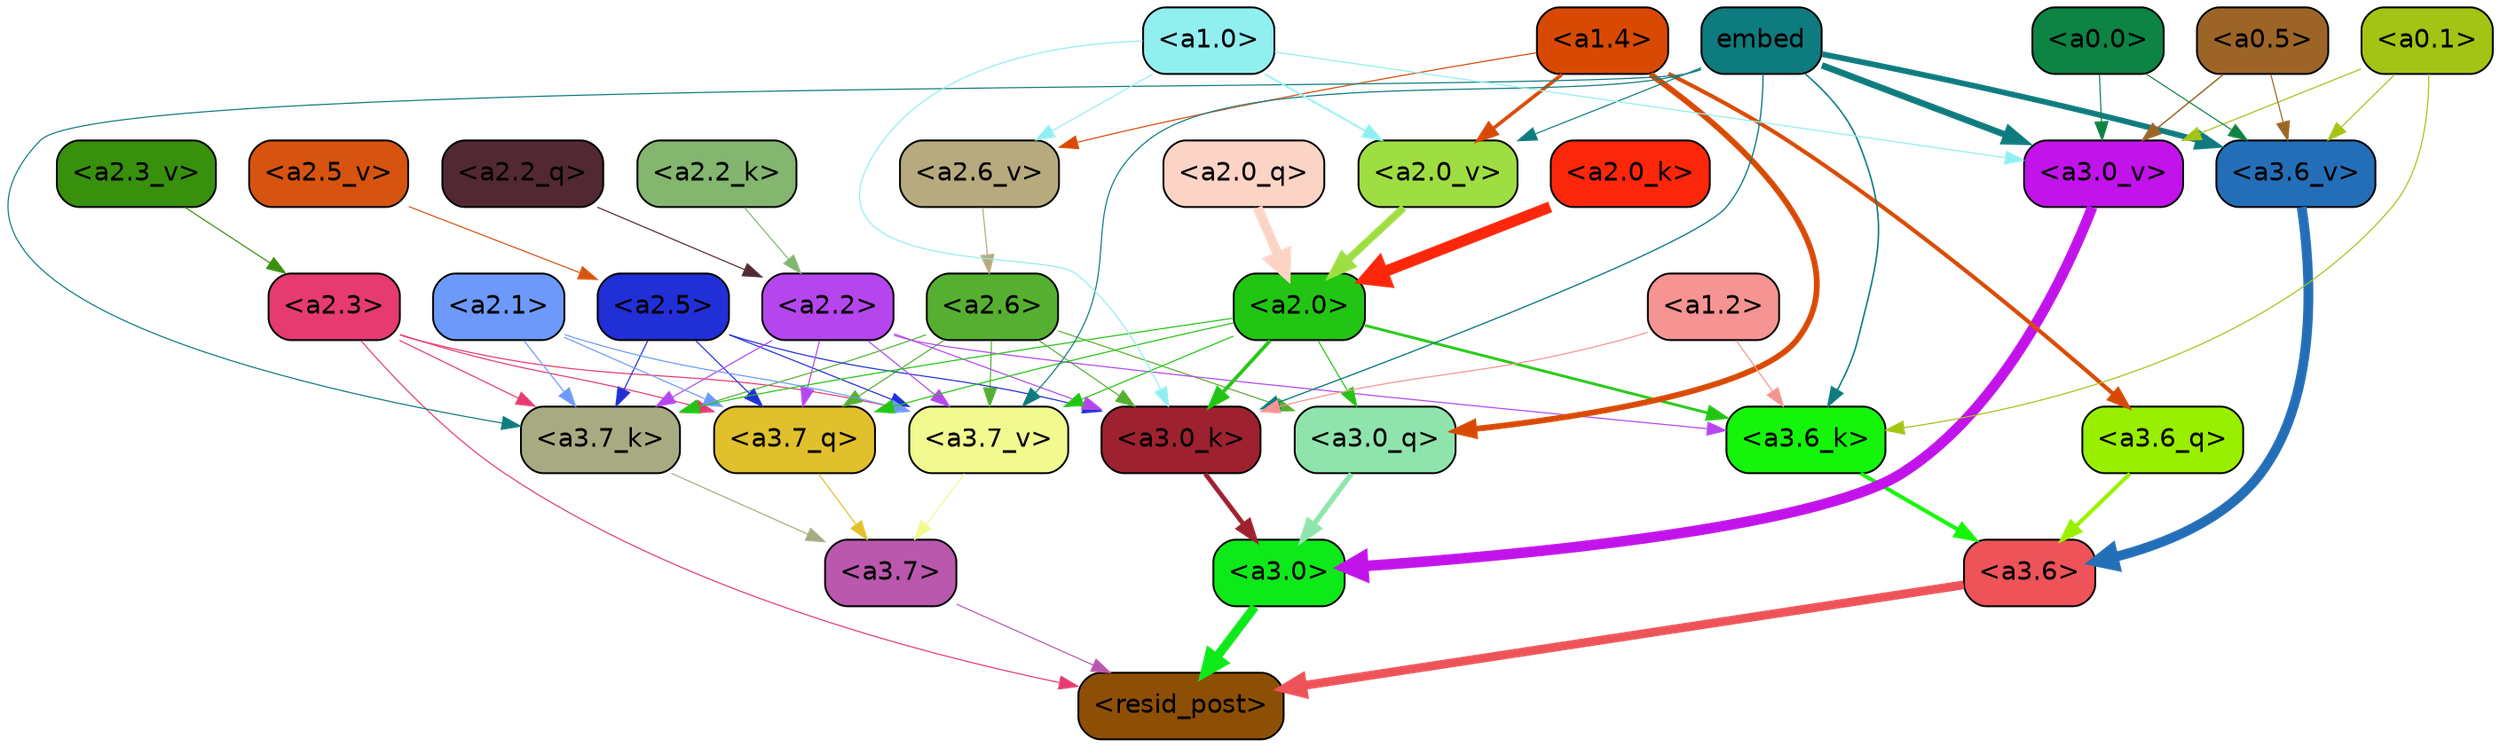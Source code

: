 strict digraph "" {
	graph [bgcolor=transparent,
		layout=dot,
		overlap=false,
		splines=true
	];
	"<a3.7>"	[color=black,
		fillcolor="#b958ad",
		fontname=Helvetica,
		shape=box,
		style="filled, rounded"];
	"<resid_post>"	[color=black,
		fillcolor="#8d4f06",
		fontname=Helvetica,
		shape=box,
		style="filled, rounded"];
	"<a3.7>" -> "<resid_post>"	[color="#b958ad",
		penwidth=0.6];
	"<a3.6>"	[color=black,
		fillcolor="#ed5359",
		fontname=Helvetica,
		shape=box,
		style="filled, rounded"];
	"<a3.6>" -> "<resid_post>"	[color="#ed5359",
		penwidth=4.7534414529800415];
	"<a3.0>"	[color=black,
		fillcolor="#0ee919",
		fontname=Helvetica,
		shape=box,
		style="filled, rounded"];
	"<a3.0>" -> "<resid_post>"	[color="#0ee919",
		penwidth=4.898576855659485];
	"<a2.3>"	[color=black,
		fillcolor="#e63b70",
		fontname=Helvetica,
		shape=box,
		style="filled, rounded"];
	"<a2.3>" -> "<resid_post>"	[color="#e63b70",
		penwidth=0.6];
	"<a3.7_q>"	[color=black,
		fillcolor="#e0c02c",
		fontname=Helvetica,
		shape=box,
		style="filled, rounded"];
	"<a2.3>" -> "<a3.7_q>"	[color="#e63b70",
		penwidth=0.6];
	"<a3.7_k>"	[color=black,
		fillcolor="#a8aa82",
		fontname=Helvetica,
		shape=box,
		style="filled, rounded"];
	"<a2.3>" -> "<a3.7_k>"	[color="#e63b70",
		penwidth=0.6];
	"<a3.7_v>"	[color=black,
		fillcolor="#f1f98f",
		fontname=Helvetica,
		shape=box,
		style="filled, rounded"];
	"<a2.3>" -> "<a3.7_v>"	[color="#e63b70",
		penwidth=0.6];
	"<a3.7_q>" -> "<a3.7>"	[color="#e0c02c",
		penwidth=0.6];
	"<a3.6_q>"	[color=black,
		fillcolor="#98f000",
		fontname=Helvetica,
		shape=box,
		style="filled, rounded"];
	"<a3.6_q>" -> "<a3.6>"	[color="#98f000",
		penwidth=2.160832464694977];
	"<a3.0_q>"	[color=black,
		fillcolor="#8fe4ad",
		fontname=Helvetica,
		shape=box,
		style="filled, rounded"];
	"<a3.0_q>" -> "<a3.0>"	[color="#8fe4ad",
		penwidth=2.870753765106201];
	"<a3.7_k>" -> "<a3.7>"	[color="#a8aa82",
		penwidth=0.6];
	"<a3.6_k>"	[color=black,
		fillcolor="#15f40b",
		fontname=Helvetica,
		shape=box,
		style="filled, rounded"];
	"<a3.6_k>" -> "<a3.6>"	[color="#15f40b",
		penwidth=2.13908451795578];
	"<a3.0_k>"	[color=black,
		fillcolor="#9e2130",
		fontname=Helvetica,
		shape=box,
		style="filled, rounded"];
	"<a3.0_k>" -> "<a3.0>"	[color="#9e2130",
		penwidth=2.520303964614868];
	"<a3.7_v>" -> "<a3.7>"	[color="#f1f98f",
		penwidth=0.6];
	"<a3.6_v>"	[color=black,
		fillcolor="#246eb8",
		fontname=Helvetica,
		shape=box,
		style="filled, rounded"];
	"<a3.6_v>" -> "<a3.6>"	[color="#246eb8",
		penwidth=5.297133803367615];
	"<a3.0_v>"	[color=black,
		fillcolor="#c113ea",
		fontname=Helvetica,
		shape=box,
		style="filled, rounded"];
	"<a3.0_v>" -> "<a3.0>"	[color="#c113ea",
		penwidth=5.680712580680847];
	"<a2.6>"	[color=black,
		fillcolor="#56af30",
		fontname=Helvetica,
		shape=box,
		style="filled, rounded"];
	"<a2.6>" -> "<a3.7_q>"	[color="#56af30",
		penwidth=0.6];
	"<a2.6>" -> "<a3.0_q>"	[color="#56af30",
		penwidth=0.6];
	"<a2.6>" -> "<a3.7_k>"	[color="#56af30",
		penwidth=0.6];
	"<a2.6>" -> "<a3.0_k>"	[color="#56af30",
		penwidth=0.6];
	"<a2.6>" -> "<a3.7_v>"	[color="#56af30",
		penwidth=0.6];
	"<a2.5>"	[color=black,
		fillcolor="#212fd7",
		fontname=Helvetica,
		shape=box,
		style="filled, rounded"];
	"<a2.5>" -> "<a3.7_q>"	[color="#212fd7",
		penwidth=0.6];
	"<a2.5>" -> "<a3.7_k>"	[color="#212fd7",
		penwidth=0.6];
	"<a2.5>" -> "<a3.0_k>"	[color="#212fd7",
		penwidth=0.6];
	"<a2.5>" -> "<a3.7_v>"	[color="#212fd7",
		penwidth=0.6];
	"<a2.2>"	[color=black,
		fillcolor="#b546ee",
		fontname=Helvetica,
		shape=box,
		style="filled, rounded"];
	"<a2.2>" -> "<a3.7_q>"	[color="#b546ee",
		penwidth=0.6];
	"<a2.2>" -> "<a3.7_k>"	[color="#b546ee",
		penwidth=0.6];
	"<a2.2>" -> "<a3.6_k>"	[color="#b546ee",
		penwidth=0.6];
	"<a2.2>" -> "<a3.0_k>"	[color="#b546ee",
		penwidth=0.6];
	"<a2.2>" -> "<a3.7_v>"	[color="#b546ee",
		penwidth=0.6];
	"<a2.1>"	[color=black,
		fillcolor="#6d9afa",
		fontname=Helvetica,
		shape=box,
		style="filled, rounded"];
	"<a2.1>" -> "<a3.7_q>"	[color="#6d9afa",
		penwidth=0.6];
	"<a2.1>" -> "<a3.7_k>"	[color="#6d9afa",
		penwidth=0.6];
	"<a2.1>" -> "<a3.7_v>"	[color="#6d9afa",
		penwidth=0.6];
	"<a2.0>"	[color=black,
		fillcolor="#22c513",
		fontname=Helvetica,
		shape=box,
		style="filled, rounded"];
	"<a2.0>" -> "<a3.7_q>"	[color="#22c513",
		penwidth=0.6];
	"<a2.0>" -> "<a3.0_q>"	[color="#22c513",
		penwidth=0.6];
	"<a2.0>" -> "<a3.7_k>"	[color="#22c513",
		penwidth=0.6];
	"<a2.0>" -> "<a3.6_k>"	[color="#22c513",
		penwidth=1.4807794839143753];
	"<a2.0>" -> "<a3.0_k>"	[color="#22c513",
		penwidth=1.9436544477939606];
	"<a2.0>" -> "<a3.7_v>"	[color="#22c513",
		penwidth=0.6];
	"<a1.4>"	[color=black,
		fillcolor="#d84a04",
		fontname=Helvetica,
		shape=box,
		style="filled, rounded"];
	"<a1.4>" -> "<a3.6_q>"	[color="#d84a04",
		penwidth=2.1635248363018036];
	"<a1.4>" -> "<a3.0_q>"	[color="#d84a04",
		penwidth=3.1362746953964233];
	"<a2.6_v>"	[color=black,
		fillcolor="#b7aa7f",
		fontname=Helvetica,
		shape=box,
		style="filled, rounded"];
	"<a1.4>" -> "<a2.6_v>"	[color="#d84a04",
		penwidth=0.6];
	"<a2.0_v>"	[color=black,
		fillcolor="#9fde42",
		fontname=Helvetica,
		shape=box,
		style="filled, rounded"];
	"<a1.4>" -> "<a2.0_v>"	[color="#d84a04",
		penwidth=1.9271827340126038];
	embed	[color=black,
		fillcolor="#0e7b7e",
		fontname=Helvetica,
		shape=box,
		style="filled, rounded"];
	embed -> "<a3.7_k>"	[color="#0e7b7e",
		penwidth=0.6];
	embed -> "<a3.6_k>"	[color="#0e7b7e",
		penwidth=0.8202246725559235];
	embed -> "<a3.0_k>"	[color="#0e7b7e",
		penwidth=0.6771316379308701];
	embed -> "<a3.7_v>"	[color="#0e7b7e",
		penwidth=0.6];
	embed -> "<a3.6_v>"	[color="#0e7b7e",
		penwidth=3.067279100418091];
	embed -> "<a3.0_v>"	[color="#0e7b7e",
		penwidth=3.5202720761299133];
	embed -> "<a2.0_v>"	[color="#0e7b7e",
		penwidth=0.6];
	"<a1.2>"	[color=black,
		fillcolor="#f59492",
		fontname=Helvetica,
		shape=box,
		style="filled, rounded"];
	"<a1.2>" -> "<a3.6_k>"	[color="#f59492",
		penwidth=0.6];
	"<a1.2>" -> "<a3.0_k>"	[color="#f59492",
		penwidth=0.6];
	"<a0.1>"	[color=black,
		fillcolor="#a3c414",
		fontname=Helvetica,
		shape=box,
		style="filled, rounded"];
	"<a0.1>" -> "<a3.6_k>"	[color="#a3c414",
		penwidth=0.6];
	"<a0.1>" -> "<a3.6_v>"	[color="#a3c414",
		penwidth=0.6];
	"<a0.1>" -> "<a3.0_v>"	[color="#a3c414",
		penwidth=0.6];
	"<a1.0>"	[color=black,
		fillcolor="#91efef",
		fontname=Helvetica,
		shape=box,
		style="filled, rounded"];
	"<a1.0>" -> "<a3.0_k>"	[color="#91efef",
		penwidth=0.6];
	"<a1.0>" -> "<a3.0_v>"	[color="#91efef",
		penwidth=0.6];
	"<a1.0>" -> "<a2.6_v>"	[color="#91efef",
		penwidth=0.6];
	"<a1.0>" -> "<a2.0_v>"	[color="#91efef",
		penwidth=0.9754131138324738];
	"<a0.5>"	[color=black,
		fillcolor="#9c6527",
		fontname=Helvetica,
		shape=box,
		style="filled, rounded"];
	"<a0.5>" -> "<a3.6_v>"	[color="#9c6527",
		penwidth=0.6];
	"<a0.5>" -> "<a3.0_v>"	[color="#9c6527",
		penwidth=0.764040544629097];
	"<a0.0>"	[color=black,
		fillcolor="#0d8344",
		fontname=Helvetica,
		shape=box,
		style="filled, rounded"];
	"<a0.0>" -> "<a3.6_v>"	[color="#0d8344",
		penwidth=0.6];
	"<a0.0>" -> "<a3.0_v>"	[color="#0d8344",
		penwidth=0.6];
	"<a2.2_q>"	[color=black,
		fillcolor="#522932",
		fontname=Helvetica,
		shape=box,
		style="filled, rounded"];
	"<a2.2_q>" -> "<a2.2>"	[color="#522932",
		penwidth=0.6];
	"<a2.0_q>"	[color=black,
		fillcolor="#fcd4c6",
		fontname=Helvetica,
		shape=box,
		style="filled, rounded"];
	"<a2.0_q>" -> "<a2.0>"	[color="#fcd4c6",
		penwidth=5.313405752182007];
	"<a2.2_k>"	[color=black,
		fillcolor="#84b670",
		fontname=Helvetica,
		shape=box,
		style="filled, rounded"];
	"<a2.2_k>" -> "<a2.2>"	[color="#84b670",
		penwidth=0.6];
	"<a2.0_k>"	[color=black,
		fillcolor="#fc270a",
		fontname=Helvetica,
		shape=box,
		style="filled, rounded"];
	"<a2.0_k>" -> "<a2.0>"	[color="#fc270a",
		penwidth=6.029795527458191];
	"<a2.6_v>" -> "<a2.6>"	[color="#b7aa7f",
		penwidth=0.6];
	"<a2.5_v>"	[color=black,
		fillcolor="#d65410",
		fontname=Helvetica,
		shape=box,
		style="filled, rounded"];
	"<a2.5_v>" -> "<a2.5>"	[color="#d65410",
		penwidth=0.6];
	"<a2.3_v>"	[color=black,
		fillcolor="#38900d",
		fontname=Helvetica,
		shape=box,
		style="filled, rounded"];
	"<a2.3_v>" -> "<a2.3>"	[color="#38900d",
		penwidth=0.6];
	"<a2.0_v>" -> "<a2.0>"	[color="#9fde42",
		penwidth=4.041402816772461];
}
